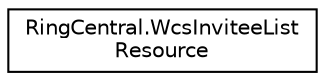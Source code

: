digraph "Graphical Class Hierarchy"
{
 // LATEX_PDF_SIZE
  edge [fontname="Helvetica",fontsize="10",labelfontname="Helvetica",labelfontsize="10"];
  node [fontname="Helvetica",fontsize="10",shape=record];
  rankdir="LR";
  Node0 [label="RingCentral.WcsInviteeList\lResource",height=0.2,width=0.4,color="black", fillcolor="white", style="filled",URL="$classRingCentral_1_1WcsInviteeListResource.html",tooltip=" "];
}
